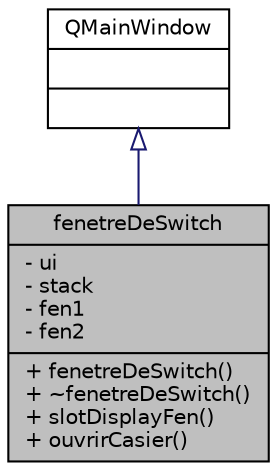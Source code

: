 digraph "fenetreDeSwitch"
{
 // LATEX_PDF_SIZE
  edge [fontname="Helvetica",fontsize="10",labelfontname="Helvetica",labelfontsize="10"];
  node [fontname="Helvetica",fontsize="10",shape=record];
  Node1 [label="{fenetreDeSwitch\n|- ui\l- stack\l- fen1\l- fen2\l|+ fenetreDeSwitch()\l+ ~fenetreDeSwitch()\l+ slotDisplayFen()\l+ ouvrirCasier()\l}",height=0.2,width=0.4,color="black", fillcolor="grey75", style="filled", fontcolor="black",tooltip=" "];
  Node2 -> Node1 [dir="back",color="midnightblue",fontsize="10",style="solid",arrowtail="onormal",fontname="Helvetica"];
  Node2 [label="{QMainWindow\n||}",height=0.2,width=0.4,color="black", fillcolor="white", style="filled",URL="$class_q_main_window.html",tooltip=" "];
}
